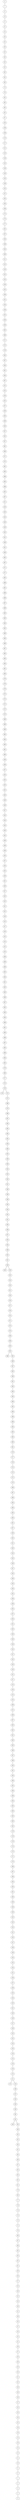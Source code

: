 graph DFS_I_grafoBarabasi_500_7  {
0;
7;
9;
13;
17;
21;
24;
30;
35;
38;
43;
46;
50;
55;
60;
64;
68;
73;
79;
84;
86;
89;
93;
97;
102;
106;
109;
113;
117;
121;
123;
126;
132;
136;
140;
145;
148;
152;
157;
162;
165;
168;
172;
175;
177;
181;
187;
194;
199;
204;
208;
211;
215;
219;
222;
225;
229;
232;
236;
241;
244;
248;
252;
256;
258;
262;
266;
271;
275;
278;
282;
287;
294;
301;
304;
307;
312;
315;
318;
322;
327;
329;
335;
339;
343;
347;
352;
357;
361;
366;
371;
375;
381;
383;
389;
395;
398;
402;
407;
411;
416;
420;
424;
426;
429;
435;
441;
446;
451;
456;
462;
467;
471;
477;
482;
486;
491;
496;
499;
497;
498;
495;
493;
494;
492;
489;
490;
488;
487;
485;
483;
484;
481;
480;
479;
478;
476;
475;
474;
472;
473;
470;
469;
468;
466;
465;
464;
463;
461;
460;
459;
458;
457;
454;
455;
453;
452;
450;
449;
448;
447;
445;
444;
443;
440;
442;
439;
438;
436;
433;
437;
434;
432;
428;
431;
430;
427;
425;
423;
421;
422;
418;
413;
417;
419;
415;
414;
412;
410;
409;
408;
406;
405;
404;
401;
403;
400;
399;
397;
392;
393;
394;
396;
391;
390;
388;
387;
385;
386;
384;
382;
379;
380;
377;
374;
376;
378;
373;
372;
368;
370;
369;
367;
363;
365;
364;
362;
359;
360;
355;
358;
356;
354;
353;
350;
351;
348;
349;
346;
345;
344;
342;
341;
340;
338;
337;
333;
334;
336;
332;
331;
328;
330;
326;
325;
324;
323;
321;
320;
319;
317;
316;
314;
311;
313;
310;
309;
306;
303;
305;
308;
302;
299;
297;
300;
296;
291;
295;
290;
293;
298;
292;
289;
288;
286;
284;
283;
285;
280;
281;
279;
277;
276;
274;
273;
272;
270;
269;
267;
268;
264;
260;
265;
263;
261;
257;
259;
255;
251;
250;
254;
253;
249;
247;
245;
246;
243;
240;
242;
239;
238;
235;
237;
234;
231;
233;
230;
228;
226;
224;
227;
223;
220;
218;
221;
217;
214;
216;
213;
210;
209;
212;
206;
207;
205;
202;
201;
200;
203;
198;
197;
196;
195;
191;
193;
186;
192;
189;
188;
184;
185;
190;
183;
180;
182;
179;
178;
176;
174;
173;
171;
170;
169;
167;
166;
164;
163;
161;
160;
159;
156;
158;
155;
153;
154;
151;
150;
147;
149;
146;
143;
142;
144;
141;
139;
137;
138;
135;
134;
133;
131;
130;
129;
127;
128;
125;
122;
124;
120;
116;
114;
119;
118;
115;
111;
112;
110;
108;
107;
104;
103;
100;
99;
101;
105;
96;
98;
95;
92;
94;
91;
90;
88;
87;
85;
83;
82;
81;
78;
80;
77;
76;
74;
75;
72;
71;
70;
69;
67;
66;
65;
63;
62;
61;
59;
58;
57;
53;
56;
52;
54;
49;
51;
48;
45;
47;
44;
42;
41;
39;
37;
40;
36;
33;
34;
31;
32;
28;
26;
29;
27;
25;
23;
20;
22;
18;
19;
14;
16;
15;
12;
11;
10;
8;
6;
1;
5;
4;
2;
3;
0 -- 7;
7 -- 9;
9 -- 13;
13 -- 17;
17 -- 21;
21 -- 24;
24 -- 30;
30 -- 35;
35 -- 38;
38 -- 43;
43 -- 46;
46 -- 50;
50 -- 55;
55 -- 60;
60 -- 64;
64 -- 68;
68 -- 73;
73 -- 79;
79 -- 84;
84 -- 86;
86 -- 89;
89 -- 93;
93 -- 97;
97 -- 102;
102 -- 106;
106 -- 109;
109 -- 113;
113 -- 117;
117 -- 121;
121 -- 123;
123 -- 126;
126 -- 132;
132 -- 136;
136 -- 140;
140 -- 145;
145 -- 148;
148 -- 152;
152 -- 157;
157 -- 162;
162 -- 165;
165 -- 168;
168 -- 172;
172 -- 175;
175 -- 177;
177 -- 181;
181 -- 187;
187 -- 194;
194 -- 199;
199 -- 204;
204 -- 208;
208 -- 211;
211 -- 215;
215 -- 219;
219 -- 222;
222 -- 225;
225 -- 229;
229 -- 232;
232 -- 236;
236 -- 241;
241 -- 244;
244 -- 248;
248 -- 252;
252 -- 256;
256 -- 258;
258 -- 262;
262 -- 266;
266 -- 271;
271 -- 275;
275 -- 278;
278 -- 282;
282 -- 287;
287 -- 294;
294 -- 301;
301 -- 304;
304 -- 307;
307 -- 312;
312 -- 315;
315 -- 318;
318 -- 322;
322 -- 327;
327 -- 329;
329 -- 335;
335 -- 339;
339 -- 343;
343 -- 347;
347 -- 352;
352 -- 357;
357 -- 361;
361 -- 366;
366 -- 371;
371 -- 375;
375 -- 381;
381 -- 383;
383 -- 389;
389 -- 395;
395 -- 398;
398 -- 402;
402 -- 407;
407 -- 411;
411 -- 416;
416 -- 420;
420 -- 424;
424 -- 426;
426 -- 429;
429 -- 435;
435 -- 441;
441 -- 446;
446 -- 451;
451 -- 456;
456 -- 462;
462 -- 467;
467 -- 471;
471 -- 477;
477 -- 482;
482 -- 486;
486 -- 491;
491 -- 496;
496 -- 499;
499 -- 497;
497 -- 498;
498 -- 495;
495 -- 493;
493 -- 494;
494 -- 492;
492 -- 489;
489 -- 490;
490 -- 488;
488 -- 487;
487 -- 485;
485 -- 483;
483 -- 484;
484 -- 481;
481 -- 480;
480 -- 479;
479 -- 478;
478 -- 476;
476 -- 475;
475 -- 474;
474 -- 472;
472 -- 473;
473 -- 470;
470 -- 469;
469 -- 468;
468 -- 466;
466 -- 465;
465 -- 464;
464 -- 463;
463 -- 461;
461 -- 460;
460 -- 459;
459 -- 458;
458 -- 457;
457 -- 454;
454 -- 455;
455 -- 453;
453 -- 452;
452 -- 450;
450 -- 449;
449 -- 448;
448 -- 447;
447 -- 445;
445 -- 444;
444 -- 443;
443 -- 440;
440 -- 442;
442 -- 439;
439 -- 438;
438 -- 436;
436 -- 433;
433 -- 437;
437 -- 434;
434 -- 432;
432 -- 428;
428 -- 431;
431 -- 430;
430 -- 427;
427 -- 425;
425 -- 423;
423 -- 421;
421 -- 422;
422 -- 418;
418 -- 413;
413 -- 417;
417 -- 419;
419 -- 415;
415 -- 414;
414 -- 412;
412 -- 410;
410 -- 409;
409 -- 408;
408 -- 406;
406 -- 405;
405 -- 404;
404 -- 401;
401 -- 403;
403 -- 400;
400 -- 399;
399 -- 397;
397 -- 392;
392 -- 393;
393 -- 394;
394 -- 396;
396 -- 391;
391 -- 390;
390 -- 388;
388 -- 387;
387 -- 385;
385 -- 386;
386 -- 384;
384 -- 382;
382 -- 379;
379 -- 380;
380 -- 377;
377 -- 374;
374 -- 376;
376 -- 378;
376 -- 373;
373 -- 372;
372 -- 368;
368 -- 370;
370 -- 369;
369 -- 367;
367 -- 363;
363 -- 365;
365 -- 364;
364 -- 362;
362 -- 359;
359 -- 360;
360 -- 355;
355 -- 358;
358 -- 356;
356 -- 354;
354 -- 353;
353 -- 350;
350 -- 351;
351 -- 348;
348 -- 349;
349 -- 346;
346 -- 345;
345 -- 344;
344 -- 342;
342 -- 341;
341 -- 340;
340 -- 338;
338 -- 337;
337 -- 333;
333 -- 334;
334 -- 336;
336 -- 332;
332 -- 331;
331 -- 328;
328 -- 330;
328 -- 326;
326 -- 325;
325 -- 324;
324 -- 323;
323 -- 321;
321 -- 320;
320 -- 319;
319 -- 317;
317 -- 316;
316 -- 314;
314 -- 311;
311 -- 313;
313 -- 310;
310 -- 309;
309 -- 306;
306 -- 303;
303 -- 305;
305 -- 308;
305 -- 302;
302 -- 299;
299 -- 297;
297 -- 300;
300 -- 296;
296 -- 291;
291 -- 295;
295 -- 290;
290 -- 293;
293 -- 298;
298 -- 292;
292 -- 289;
289 -- 288;
288 -- 286;
286 -- 284;
284 -- 283;
283 -- 285;
285 -- 280;
280 -- 281;
281 -- 279;
279 -- 277;
277 -- 276;
276 -- 274;
274 -- 273;
273 -- 272;
272 -- 270;
270 -- 269;
269 -- 267;
267 -- 268;
268 -- 264;
264 -- 260;
260 -- 265;
265 -- 263;
263 -- 261;
261 -- 257;
257 -- 259;
259 -- 255;
255 -- 251;
251 -- 250;
250 -- 254;
254 -- 253;
253 -- 249;
249 -- 247;
247 -- 245;
245 -- 246;
246 -- 243;
243 -- 240;
240 -- 242;
242 -- 239;
239 -- 238;
238 -- 235;
235 -- 237;
237 -- 234;
234 -- 231;
231 -- 233;
233 -- 230;
230 -- 228;
228 -- 226;
226 -- 224;
224 -- 227;
227 -- 223;
223 -- 220;
220 -- 218;
218 -- 221;
221 -- 217;
217 -- 214;
214 -- 216;
216 -- 213;
213 -- 210;
210 -- 209;
209 -- 212;
212 -- 206;
206 -- 207;
207 -- 205;
205 -- 202;
202 -- 201;
201 -- 200;
200 -- 203;
203 -- 198;
198 -- 197;
197 -- 196;
196 -- 195;
195 -- 191;
191 -- 193;
193 -- 186;
186 -- 192;
192 -- 189;
189 -- 188;
188 -- 184;
184 -- 185;
185 -- 190;
190 -- 183;
183 -- 180;
180 -- 182;
182 -- 179;
179 -- 178;
178 -- 176;
176 -- 174;
174 -- 173;
173 -- 171;
171 -- 170;
170 -- 169;
169 -- 167;
167 -- 166;
166 -- 164;
164 -- 163;
163 -- 161;
161 -- 160;
160 -- 159;
159 -- 156;
156 -- 158;
158 -- 155;
155 -- 153;
153 -- 154;
154 -- 151;
151 -- 150;
150 -- 147;
147 -- 149;
149 -- 146;
146 -- 143;
143 -- 142;
142 -- 144;
144 -- 141;
141 -- 139;
139 -- 137;
137 -- 138;
138 -- 135;
135 -- 134;
134 -- 133;
133 -- 131;
131 -- 130;
130 -- 129;
129 -- 127;
127 -- 128;
128 -- 125;
125 -- 122;
122 -- 124;
124 -- 120;
120 -- 116;
116 -- 114;
114 -- 119;
119 -- 118;
118 -- 115;
115 -- 111;
111 -- 112;
111 -- 110;
110 -- 108;
108 -- 107;
107 -- 104;
104 -- 103;
103 -- 100;
100 -- 99;
99 -- 101;
101 -- 105;
101 -- 96;
96 -- 98;
98 -- 95;
95 -- 92;
92 -- 94;
94 -- 91;
91 -- 90;
90 -- 88;
88 -- 87;
87 -- 85;
85 -- 83;
83 -- 82;
82 -- 81;
81 -- 78;
78 -- 80;
80 -- 77;
77 -- 76;
76 -- 74;
74 -- 75;
75 -- 72;
72 -- 71;
71 -- 70;
70 -- 69;
69 -- 67;
67 -- 66;
66 -- 65;
65 -- 63;
63 -- 62;
62 -- 61;
61 -- 59;
59 -- 58;
58 -- 57;
57 -- 53;
53 -- 56;
56 -- 52;
52 -- 54;
54 -- 49;
49 -- 51;
51 -- 48;
48 -- 45;
45 -- 47;
47 -- 44;
44 -- 42;
42 -- 41;
41 -- 39;
39 -- 37;
37 -- 40;
40 -- 36;
36 -- 33;
33 -- 34;
34 -- 31;
31 -- 32;
32 -- 28;
28 -- 26;
26 -- 29;
29 -- 27;
27 -- 25;
25 -- 23;
23 -- 20;
20 -- 22;
22 -- 18;
18 -- 19;
19 -- 14;
14 -- 16;
16 -- 15;
15 -- 12;
12 -- 11;
11 -- 10;
10 -- 8;
8 -- 6;
6 -- 1;
1 -- 5;
5 -- 4;
4 -- 2;
2 -- 3;
}